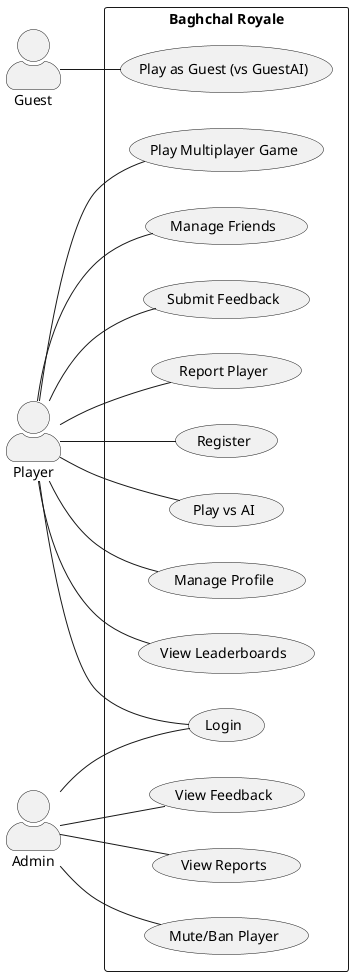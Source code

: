 @startuml
left to right direction
skinparam actorStyle awesome

actor "Guest" as Guest
actor "Player" as Player
actor "Admin" as Admin

rectangle "Baghchal Royale" {
  usecase "Login" as UC_LOGIN
  usecase "Register" as UC_REGISTER
  
  Player -- (UC_LOGIN)
  Player -- (UC_REGISTER)
  Admin -- (UC_LOGIN)

  usecase "Play as Guest (vs GuestAI)" as UC3
  Guest -- (UC3)

  usecase "Manage Profile" as UC4
  usecase "View Leaderboards" as UC5
  usecase "Play Multiplayer Game" as UC6
  usecase "Manage Friends" as UC7
  usecase "Submit Feedback" as UC9
  usecase "Report Player" as UC10
  usecase "Play vs AI" as UC15

  Player -- (UC4)
  Player -- (UC5)
  Player -- (UC6)
  Player -- (UC7)
  Player -- (UC9)
  Player -- (UC10)
  Player -- (UC15)

  usecase "View Reports" as UC11
  usecase "Mute/Ban Player" as UC14
  usecase "View Feedback" as UC16
  
  Admin -- (UC11)
  Admin -- (UC14)
  Admin -- (UC16)
}
@enduml 